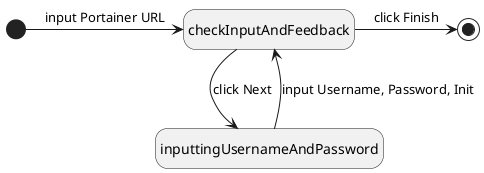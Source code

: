 @startuml
hide empty description

'[*] -> WizardOpened: click File-New
[*] -> checkInputAndFeedback: input Portainer URL
checkInputAndFeedback --> inputtingUsernameAndPassword: click Next
inputtingUsernameAndPassword -> checkInputAndFeedback: input Username, Password, Init
checkInputAndFeedback -> [*] : click Finish

'[*] -> Started : start DockerM
'Started: Home Pane is null
'
'state handlingSave{
'[*] --> SavingFile : click File->Save
'SavingFile --> [*] : select Folder and input file name
'}
'
'state handlingNew{
'Started -> creatingNewSession : click File->New
'creatingNewSession -> loadingEndpointsInfo : input portainer URL, User, Password, Init
'Started2 : Home Pane is not null
'}


@enduml
